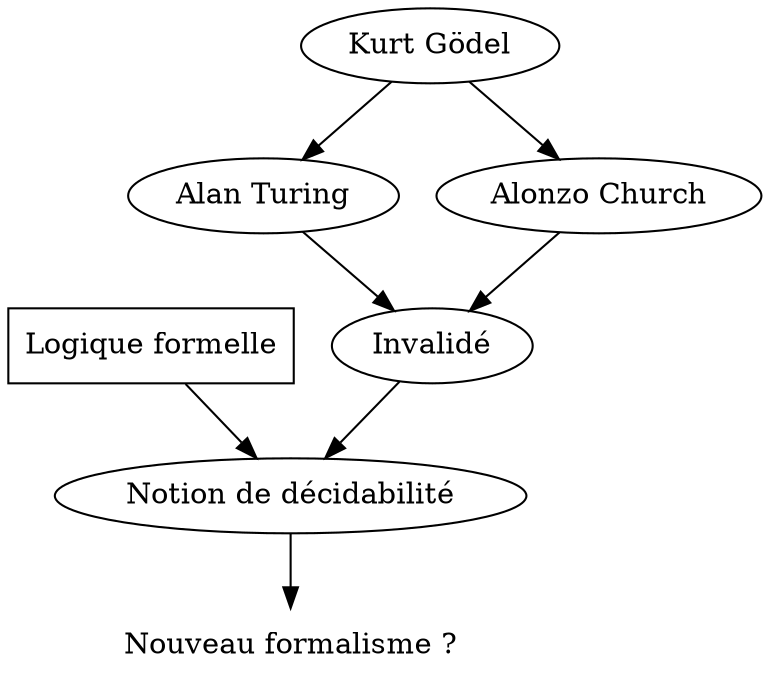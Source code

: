 digraph G {
  A [label="Logique formelle", shape=box];
  B [label="Notion de décidabilité"];
  D [label="Kurt Gödel"];
  E [label="Alan Turing"];
  F [label="Alonzo Church"];
  I [label="Invalidé"];
  A -> B;
  D -> E;
  D -> F;
  E -> I -> B;
  F -> I;
  B -> X;
  X [label="Nouveau formalisme ?", shape=none]
}
